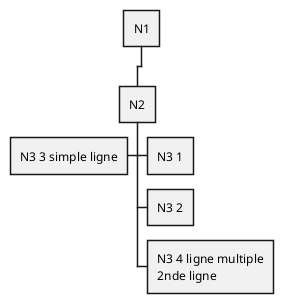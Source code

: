 {
  "sha1": "kmus4j3mb0modl8qip2x4b0dggvdeu2",
  "insertion": {
    "when": "2025-07-07T20:31:31.610Z",
    "user": "plantuml@gmail.com"
  }
}
@startwbs
+ N1
++ N2
+++ N3 1
+++ N3 2
++-:N3 4 ligne multiple
2nde ligne;
++- N3 3 simple ligne
@endwbs
